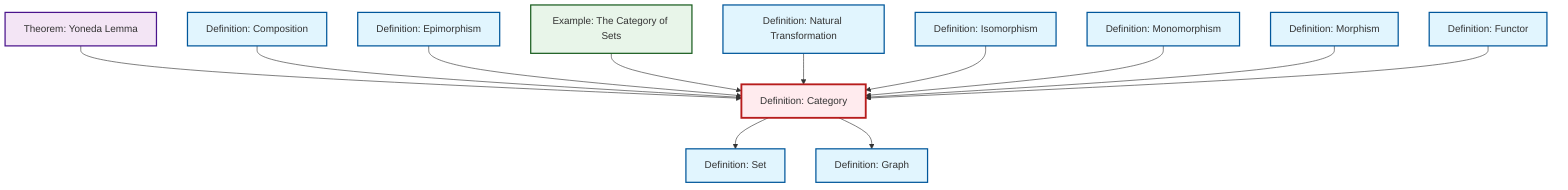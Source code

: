 graph TD
    classDef definition fill:#e1f5fe,stroke:#01579b,stroke-width:2px
    classDef theorem fill:#f3e5f5,stroke:#4a148c,stroke-width:2px
    classDef axiom fill:#fff3e0,stroke:#e65100,stroke-width:2px
    classDef example fill:#e8f5e9,stroke:#1b5e20,stroke-width:2px
    classDef current fill:#ffebee,stroke:#b71c1c,stroke-width:3px
    ex-set-category["Example: The Category of Sets"]:::example
    def-morphism["Definition: Morphism"]:::definition
    def-epimorphism["Definition: Epimorphism"]:::definition
    def-isomorphism["Definition: Isomorphism"]:::definition
    def-composition["Definition: Composition"]:::definition
    def-category["Definition: Category"]:::definition
    def-monomorphism["Definition: Monomorphism"]:::definition
    def-graph["Definition: Graph"]:::definition
    thm-yoneda["Theorem: Yoneda Lemma"]:::theorem
    def-functor["Definition: Functor"]:::definition
    def-set["Definition: Set"]:::definition
    def-natural-transformation["Definition: Natural Transformation"]:::definition
    thm-yoneda --> def-category
    def-composition --> def-category
    def-epimorphism --> def-category
    def-category --> def-set
    ex-set-category --> def-category
    def-category --> def-graph
    def-natural-transformation --> def-category
    def-isomorphism --> def-category
    def-monomorphism --> def-category
    def-morphism --> def-category
    def-functor --> def-category
    class def-category current